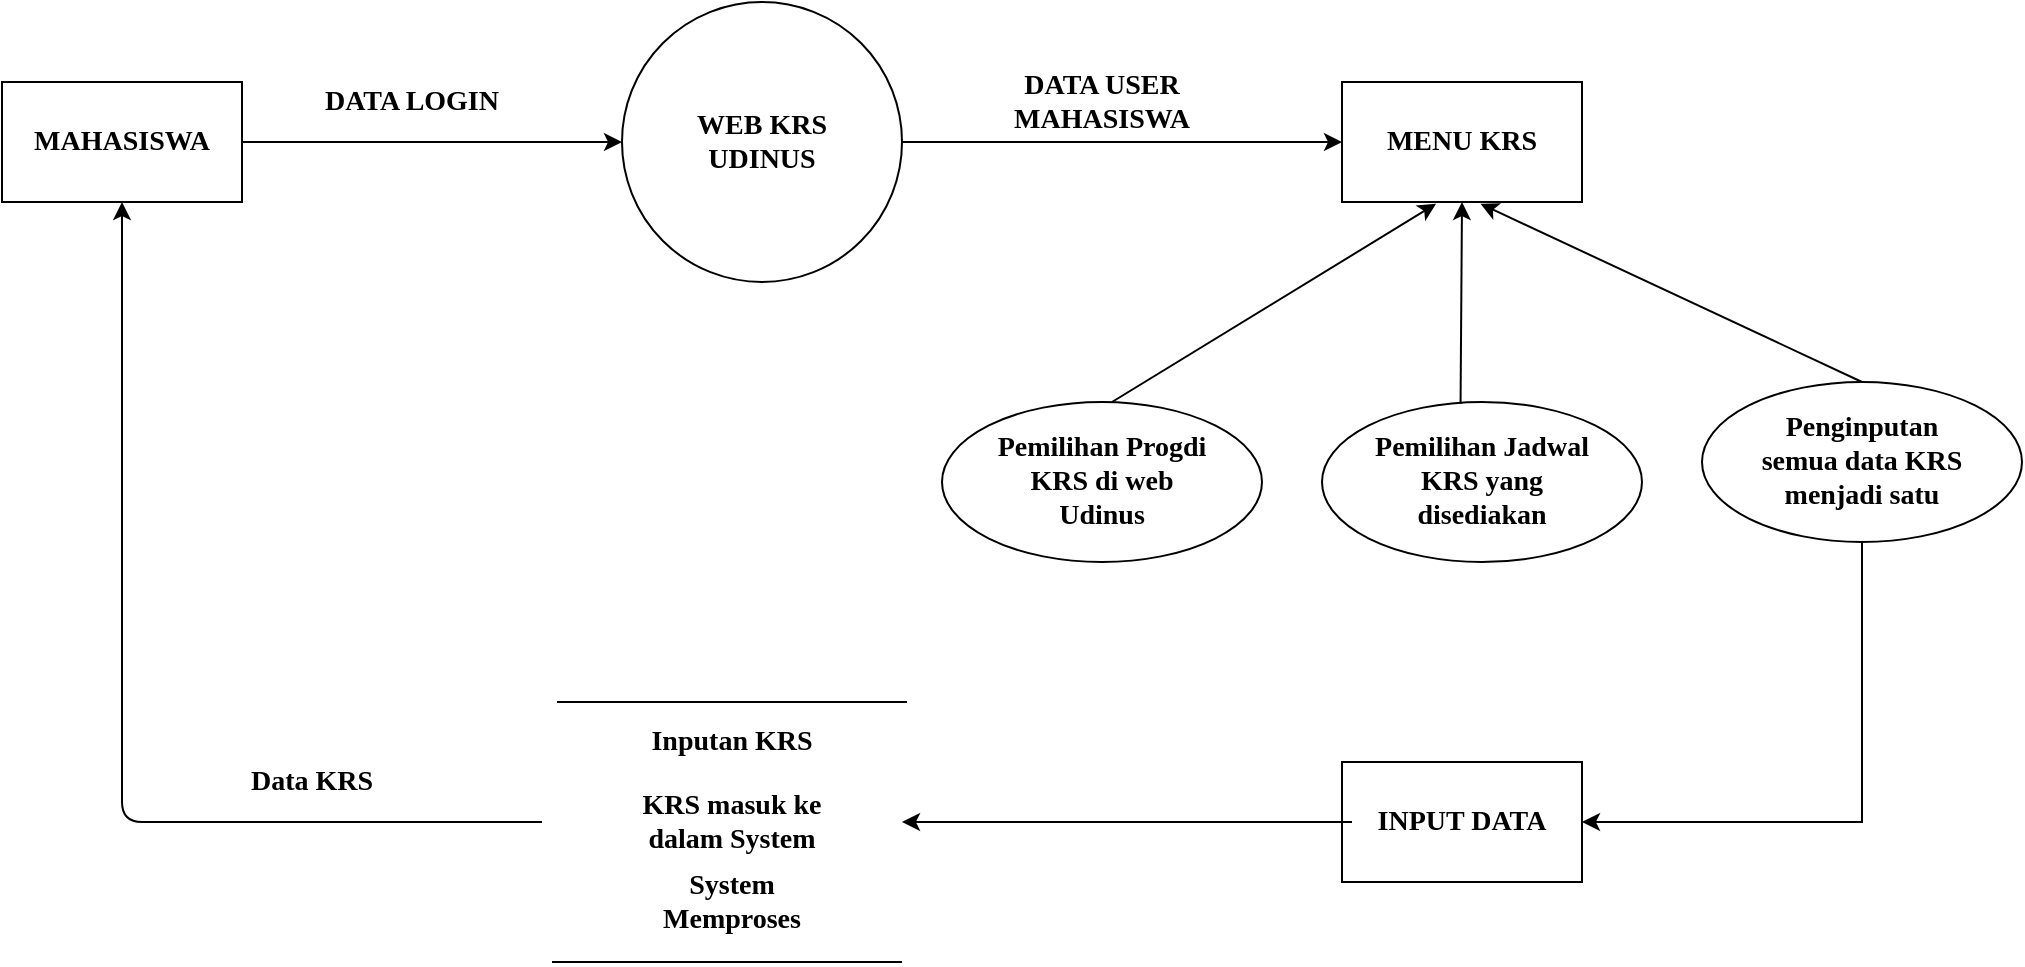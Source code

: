 <mxfile version="14.6.6" type="github">
  <diagram id="mFpNWrEprJC5QPro31kQ" name="Page-1">
    <mxGraphModel dx="1019" dy="555" grid="1" gridSize="10" guides="1" tooltips="1" connect="1" arrows="1" fold="1" page="1" pageScale="1" pageWidth="1169" pageHeight="827" math="0" shadow="0">
      <root>
        <mxCell id="0" />
        <mxCell id="1" parent="0" />
        <mxCell id="9X_otsQgbUJBWNULzMex-72" style="edgeStyle=orthogonalEdgeStyle;rounded=0;orthogonalLoop=1;jettySize=auto;html=1;" edge="1" parent="1" source="9X_otsQgbUJBWNULzMex-70" target="9X_otsQgbUJBWNULzMex-71">
          <mxGeometry relative="1" as="geometry" />
        </mxCell>
        <mxCell id="9X_otsQgbUJBWNULzMex-70" value="" style="rounded=0;whiteSpace=wrap;html=1;" vertex="1" parent="1">
          <mxGeometry x="70" y="210" width="120" height="60" as="geometry" />
        </mxCell>
        <mxCell id="9X_otsQgbUJBWNULzMex-74" style="edgeStyle=orthogonalEdgeStyle;rounded=0;orthogonalLoop=1;jettySize=auto;html=1;entryX=0;entryY=0.5;entryDx=0;entryDy=0;" edge="1" parent="1" source="9X_otsQgbUJBWNULzMex-71" target="9X_otsQgbUJBWNULzMex-73">
          <mxGeometry relative="1" as="geometry" />
        </mxCell>
        <mxCell id="9X_otsQgbUJBWNULzMex-71" value="" style="ellipse;whiteSpace=wrap;html=1;aspect=fixed;" vertex="1" parent="1">
          <mxGeometry x="380" y="170" width="140" height="140" as="geometry" />
        </mxCell>
        <mxCell id="9X_otsQgbUJBWNULzMex-73" value="" style="rounded=0;whiteSpace=wrap;html=1;" vertex="1" parent="1">
          <mxGeometry x="740" y="210" width="120" height="60" as="geometry" />
        </mxCell>
        <mxCell id="9X_otsQgbUJBWNULzMex-75" value="" style="ellipse;whiteSpace=wrap;html=1;" vertex="1" parent="1">
          <mxGeometry x="540" y="370" width="160" height="80" as="geometry" />
        </mxCell>
        <mxCell id="9X_otsQgbUJBWNULzMex-76" value="" style="ellipse;whiteSpace=wrap;html=1;" vertex="1" parent="1">
          <mxGeometry x="730" y="370" width="160" height="80" as="geometry" />
        </mxCell>
        <mxCell id="9X_otsQgbUJBWNULzMex-94" style="edgeStyle=orthogonalEdgeStyle;rounded=0;orthogonalLoop=1;jettySize=auto;html=1;entryX=1;entryY=0.5;entryDx=0;entryDy=0;" edge="1" parent="1" source="9X_otsQgbUJBWNULzMex-77" target="9X_otsQgbUJBWNULzMex-91">
          <mxGeometry relative="1" as="geometry">
            <Array as="points">
              <mxPoint x="1000" y="580" />
            </Array>
          </mxGeometry>
        </mxCell>
        <mxCell id="9X_otsQgbUJBWNULzMex-77" value="" style="ellipse;whiteSpace=wrap;html=1;" vertex="1" parent="1">
          <mxGeometry x="920" y="360" width="160" height="80" as="geometry" />
        </mxCell>
        <mxCell id="9X_otsQgbUJBWNULzMex-79" value="&lt;b&gt;&lt;font face=&quot;Times New Roman&quot; style=&quot;font-size: 14px&quot;&gt;MAHASISWA&lt;/font&gt;&lt;/b&gt;" style="text;html=1;strokeColor=none;fillColor=none;align=center;verticalAlign=middle;whiteSpace=wrap;rounded=0;" vertex="1" parent="1">
          <mxGeometry x="75" y="220" width="110" height="40" as="geometry" />
        </mxCell>
        <mxCell id="9X_otsQgbUJBWNULzMex-80" value="&lt;font face=&quot;Times New Roman&quot;&gt;&lt;span style=&quot;font-size: 14px&quot;&gt;&lt;b&gt;DATA LOGIN&lt;/b&gt;&lt;/span&gt;&lt;/font&gt;" style="text;html=1;strokeColor=none;fillColor=none;align=center;verticalAlign=middle;whiteSpace=wrap;rounded=0;" vertex="1" parent="1">
          <mxGeometry x="220" y="200" width="110" height="40" as="geometry" />
        </mxCell>
        <mxCell id="9X_otsQgbUJBWNULzMex-81" value="&lt;font face=&quot;Times New Roman&quot;&gt;&lt;span style=&quot;font-size: 14px&quot;&gt;&lt;b&gt;WEB KRS UDINUS&lt;/b&gt;&lt;/span&gt;&lt;/font&gt;" style="text;html=1;strokeColor=none;fillColor=none;align=center;verticalAlign=middle;whiteSpace=wrap;rounded=0;" vertex="1" parent="1">
          <mxGeometry x="395" y="220" width="110" height="40" as="geometry" />
        </mxCell>
        <mxCell id="9X_otsQgbUJBWNULzMex-82" value="&lt;font face=&quot;Times New Roman&quot;&gt;&lt;span style=&quot;font-size: 14px&quot;&gt;&lt;b&gt;DATA USER MAHASISWA&lt;/b&gt;&lt;/span&gt;&lt;/font&gt;" style="text;html=1;strokeColor=none;fillColor=none;align=center;verticalAlign=middle;whiteSpace=wrap;rounded=0;" vertex="1" parent="1">
          <mxGeometry x="565" y="200" width="110" height="40" as="geometry" />
        </mxCell>
        <mxCell id="9X_otsQgbUJBWNULzMex-83" value="&lt;font face=&quot;Times New Roman&quot;&gt;&lt;span style=&quot;font-size: 14px&quot;&gt;&lt;b&gt;MENU KRS&lt;/b&gt;&lt;/span&gt;&lt;/font&gt;" style="text;html=1;strokeColor=none;fillColor=none;align=center;verticalAlign=middle;whiteSpace=wrap;rounded=0;" vertex="1" parent="1">
          <mxGeometry x="745" y="220" width="110" height="40" as="geometry" />
        </mxCell>
        <mxCell id="9X_otsQgbUJBWNULzMex-84" value="&lt;font face=&quot;Times New Roman&quot;&gt;&lt;span style=&quot;font-size: 14px&quot;&gt;&lt;b&gt;Pemilihan Progdi KRS di web Udinus&lt;/b&gt;&lt;/span&gt;&lt;/font&gt;" style="text;html=1;strokeColor=none;fillColor=none;align=center;verticalAlign=middle;whiteSpace=wrap;rounded=0;" vertex="1" parent="1">
          <mxGeometry x="565" y="390" width="110" height="40" as="geometry" />
        </mxCell>
        <mxCell id="9X_otsQgbUJBWNULzMex-85" value="&lt;font face=&quot;Times New Roman&quot;&gt;&lt;span style=&quot;font-size: 14px&quot;&gt;&lt;b&gt;Pemilihan Jadwal KRS yang disediakan&lt;/b&gt;&lt;/span&gt;&lt;/font&gt;" style="text;html=1;strokeColor=none;fillColor=none;align=center;verticalAlign=middle;whiteSpace=wrap;rounded=0;" vertex="1" parent="1">
          <mxGeometry x="755" y="390" width="110" height="40" as="geometry" />
        </mxCell>
        <mxCell id="9X_otsQgbUJBWNULzMex-86" value="&lt;font face=&quot;Times New Roman&quot;&gt;&lt;span style=&quot;font-size: 14px&quot;&gt;&lt;b&gt;Penginputan semua data KRS menjadi satu&lt;/b&gt;&lt;/span&gt;&lt;/font&gt;" style="text;html=1;strokeColor=none;fillColor=none;align=center;verticalAlign=middle;whiteSpace=wrap;rounded=0;" vertex="1" parent="1">
          <mxGeometry x="945" y="380" width="110" height="40" as="geometry" />
        </mxCell>
        <mxCell id="9X_otsQgbUJBWNULzMex-87" value="" style="endArrow=classic;html=1;entryX=0.392;entryY=1.015;entryDx=0;entryDy=0;entryPerimeter=0;" edge="1" parent="1" target="9X_otsQgbUJBWNULzMex-73">
          <mxGeometry width="50" height="50" relative="1" as="geometry">
            <mxPoint x="625" y="370" as="sourcePoint" />
            <mxPoint x="675" y="320" as="targetPoint" />
          </mxGeometry>
        </mxCell>
        <mxCell id="9X_otsQgbUJBWNULzMex-89" value="" style="endArrow=classic;html=1;entryX=0.5;entryY=1;entryDx=0;entryDy=0;exitX=0.433;exitY=0.011;exitDx=0;exitDy=0;exitPerimeter=0;" edge="1" parent="1" source="9X_otsQgbUJBWNULzMex-76" target="9X_otsQgbUJBWNULzMex-73">
          <mxGeometry width="50" height="50" relative="1" as="geometry">
            <mxPoint x="800" y="360" as="sourcePoint" />
            <mxPoint x="797.04" y="280.9" as="targetPoint" />
          </mxGeometry>
        </mxCell>
        <mxCell id="9X_otsQgbUJBWNULzMex-90" value="" style="endArrow=classic;html=1;entryX=0.577;entryY=1.015;entryDx=0;entryDy=0;exitX=0.5;exitY=0;exitDx=0;exitDy=0;entryPerimeter=0;" edge="1" parent="1" source="9X_otsQgbUJBWNULzMex-77" target="9X_otsQgbUJBWNULzMex-73">
          <mxGeometry width="50" height="50" relative="1" as="geometry">
            <mxPoint x="809.28" y="380.88" as="sourcePoint" />
            <mxPoint x="810" y="280" as="targetPoint" />
          </mxGeometry>
        </mxCell>
        <mxCell id="9X_otsQgbUJBWNULzMex-91" value="" style="rounded=0;whiteSpace=wrap;html=1;" vertex="1" parent="1">
          <mxGeometry x="740" y="550" width="120" height="60" as="geometry" />
        </mxCell>
        <mxCell id="9X_otsQgbUJBWNULzMex-97" style="edgeStyle=orthogonalEdgeStyle;rounded=0;orthogonalLoop=1;jettySize=auto;html=1;" edge="1" parent="1" source="9X_otsQgbUJBWNULzMex-93">
          <mxGeometry relative="1" as="geometry">
            <mxPoint x="520" y="580" as="targetPoint" />
          </mxGeometry>
        </mxCell>
        <mxCell id="9X_otsQgbUJBWNULzMex-93" value="&lt;font face=&quot;Times New Roman&quot;&gt;&lt;span style=&quot;font-size: 14px&quot;&gt;&lt;b&gt;INPUT DATA&lt;/b&gt;&lt;/span&gt;&lt;/font&gt;" style="text;html=1;strokeColor=none;fillColor=none;align=center;verticalAlign=middle;whiteSpace=wrap;rounded=0;" vertex="1" parent="1">
          <mxGeometry x="745" y="560" width="110" height="40" as="geometry" />
        </mxCell>
        <mxCell id="9X_otsQgbUJBWNULzMex-95" value="" style="endArrow=none;html=1;" edge="1" parent="1">
          <mxGeometry width="50" height="50" relative="1" as="geometry">
            <mxPoint x="347.5" y="520" as="sourcePoint" />
            <mxPoint x="522.5" y="520" as="targetPoint" />
          </mxGeometry>
        </mxCell>
        <mxCell id="9X_otsQgbUJBWNULzMex-96" value="" style="endArrow=none;html=1;" edge="1" parent="1">
          <mxGeometry width="50" height="50" relative="1" as="geometry">
            <mxPoint x="345" y="650" as="sourcePoint" />
            <mxPoint x="520" y="650" as="targetPoint" />
          </mxGeometry>
        </mxCell>
        <mxCell id="9X_otsQgbUJBWNULzMex-98" value="&lt;font face=&quot;Times New Roman&quot;&gt;&lt;span style=&quot;font-size: 14px&quot;&gt;&lt;b&gt;Inputan KRS&lt;/b&gt;&lt;/span&gt;&lt;/font&gt;" style="text;html=1;strokeColor=none;fillColor=none;align=center;verticalAlign=middle;whiteSpace=wrap;rounded=0;" vertex="1" parent="1">
          <mxGeometry x="380" y="520" width="110" height="40" as="geometry" />
        </mxCell>
        <mxCell id="9X_otsQgbUJBWNULzMex-99" value="&lt;font face=&quot;Times New Roman&quot;&gt;&lt;span style=&quot;font-size: 14px&quot;&gt;&lt;b&gt;KRS masuk ke dalam System&lt;/b&gt;&lt;/span&gt;&lt;/font&gt;" style="text;html=1;strokeColor=none;fillColor=none;align=center;verticalAlign=middle;whiteSpace=wrap;rounded=0;" vertex="1" parent="1">
          <mxGeometry x="380" y="560" width="110" height="40" as="geometry" />
        </mxCell>
        <mxCell id="9X_otsQgbUJBWNULzMex-100" value="&lt;font face=&quot;Times New Roman&quot;&gt;&lt;span style=&quot;font-size: 14px&quot;&gt;&lt;b&gt;System Memproses&lt;/b&gt;&lt;/span&gt;&lt;/font&gt;" style="text;html=1;strokeColor=none;fillColor=none;align=center;verticalAlign=middle;whiteSpace=wrap;rounded=0;" vertex="1" parent="1">
          <mxGeometry x="380" y="600" width="110" height="40" as="geometry" />
        </mxCell>
        <mxCell id="9X_otsQgbUJBWNULzMex-102" value="" style="endArrow=classic;html=1;entryX=0.5;entryY=1;entryDx=0;entryDy=0;" edge="1" parent="1" target="9X_otsQgbUJBWNULzMex-70">
          <mxGeometry width="50" height="50" relative="1" as="geometry">
            <mxPoint x="340" y="580" as="sourcePoint" />
            <mxPoint x="590" y="380" as="targetPoint" />
            <Array as="points">
              <mxPoint x="130" y="580" />
            </Array>
          </mxGeometry>
        </mxCell>
        <mxCell id="9X_otsQgbUJBWNULzMex-103" value="&lt;font face=&quot;Times New Roman&quot;&gt;&lt;span style=&quot;font-size: 14px&quot;&gt;&lt;b&gt;Data KRS&lt;/b&gt;&lt;/span&gt;&lt;/font&gt;" style="text;html=1;strokeColor=none;fillColor=none;align=center;verticalAlign=middle;whiteSpace=wrap;rounded=0;" vertex="1" parent="1">
          <mxGeometry x="170" y="540" width="110" height="40" as="geometry" />
        </mxCell>
      </root>
    </mxGraphModel>
  </diagram>
</mxfile>
